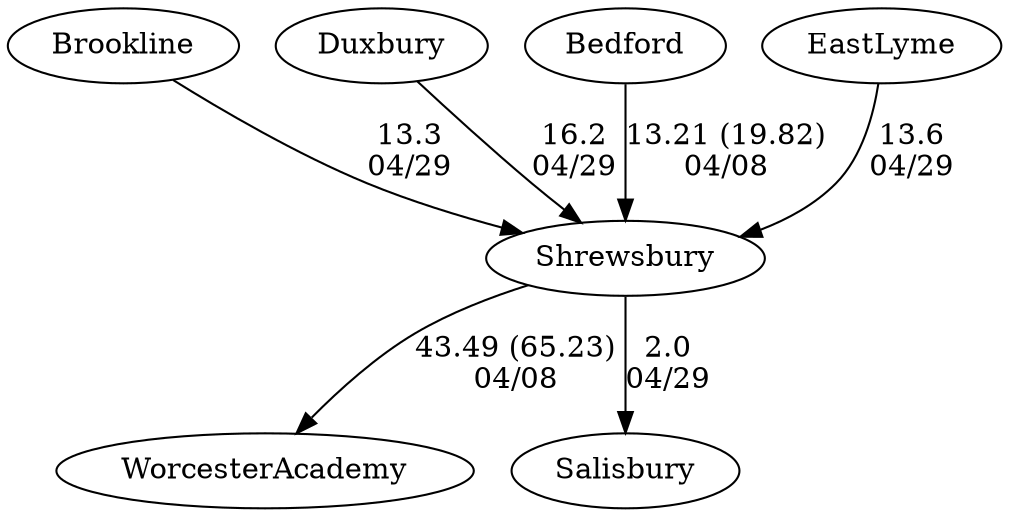 digraph girls1foursShrewsbury {WorcesterAcademy [URL="girls1foursShrewsburyWorcesterAcademy.html"];Brookline [URL="girls1foursShrewsburyBrookline.html"];Duxbury [URL="girls1foursShrewsburyDuxbury.html"];Salisbury [URL="girls1foursShrewsburySalisbury.html"];Bedford [URL="girls1foursShrewsburyBedford.html"];EastLyme [URL="girls1foursShrewsburyEastLyme.html"];Shrewsbury [URL="girls1foursShrewsburyShrewsbury.html"];Bedford -> Shrewsbury[label="13.21 (19.82)
04/08", weight="87", tooltip="NEIRA Boys & Girls Fours,Shrewsbury Opener: Shrewsbury vs. Bedford NH vs. Worcester Academy			
Distance: 1000 Conditions: Cross tailwind for all races. Gusty at times & growing in strength as the races progressed. Comments: Events rowed as an exhibition / scrimmage to enable all visiting athletes a chance to compete on the day.
None", URL="http://www.row2k.com/results/resultspage.cfm?UID=4B8E9B0A9FBCF2437CE01792D4CB1428&cat=5", random="random"]; 
Shrewsbury -> WorcesterAcademy[label="43.49 (65.23)
04/08", weight="57", tooltip="NEIRA Boys & Girls Fours,Shrewsbury Opener: Shrewsbury vs. Bedford NH vs. Worcester Academy			
Distance: 1000 Conditions: Cross tailwind for all races. Gusty at times & growing in strength as the races progressed. Comments: Events rowed as an exhibition / scrimmage to enable all visiting athletes a chance to compete on the day.
None", URL="http://www.row2k.com/results/resultspage.cfm?UID=4B8E9B0A9FBCF2437CE01792D4CB1428&cat=5", random="random"]; 
Duxbury -> Shrewsbury[label="16.2
04/29", weight="84", tooltip="NEIRA,Quinsigamond Cup			
Distance: 1500 Meters Conditions: Cross wind from Lane 6 with Variable Head/Tail wind Comments: Races were floating starts, please do no compare times. In the G4, there was a restart about 250 meters over the line. A special thank you to St. John's and Shrewsbury for hosting the day.
None", URL="http://www.row2k.com/results/resultspage.cfm?UID=1D682CBC1FCE36890658D2D28FE95424&cat=5", random="random"]; 
EastLyme -> Shrewsbury[label="13.6
04/29", weight="87", tooltip="NEIRA,Quinsigamond Cup			
Distance: 1500 Meters Conditions: Cross wind from Lane 6 with Variable Head/Tail wind Comments: Races were floating starts, please do no compare times. In the G4, there was a restart about 250 meters over the line. A special thank you to St. John's and Shrewsbury for hosting the day.
None", URL="http://www.row2k.com/results/resultspage.cfm?UID=1D682CBC1FCE36890658D2D28FE95424&cat=5", random="random"]; 
Brookline -> Shrewsbury[label="13.3
04/29", weight="87", tooltip="NEIRA,Quinsigamond Cup			
Distance: 1500 Meters Conditions: Cross wind from Lane 6 with Variable Head/Tail wind Comments: Races were floating starts, please do no compare times. In the G4, there was a restart about 250 meters over the line. A special thank you to St. John's and Shrewsbury for hosting the day.
None", URL="http://www.row2k.com/results/resultspage.cfm?UID=1D682CBC1FCE36890658D2D28FE95424&cat=5", random="random"]; 
Shrewsbury -> Salisbury[label="2.0
04/29", weight="98", tooltip="NEIRA,Quinsigamond Cup			
Distance: 1500 Meters Conditions: Cross wind from Lane 6 with Variable Head/Tail wind Comments: Races were floating starts, please do no compare times. In the G4, there was a restart about 250 meters over the line. A special thank you to St. John's and Shrewsbury for hosting the day.
None", URL="http://www.row2k.com/results/resultspage.cfm?UID=1D682CBC1FCE36890658D2D28FE95424&cat=5", random="random"]}